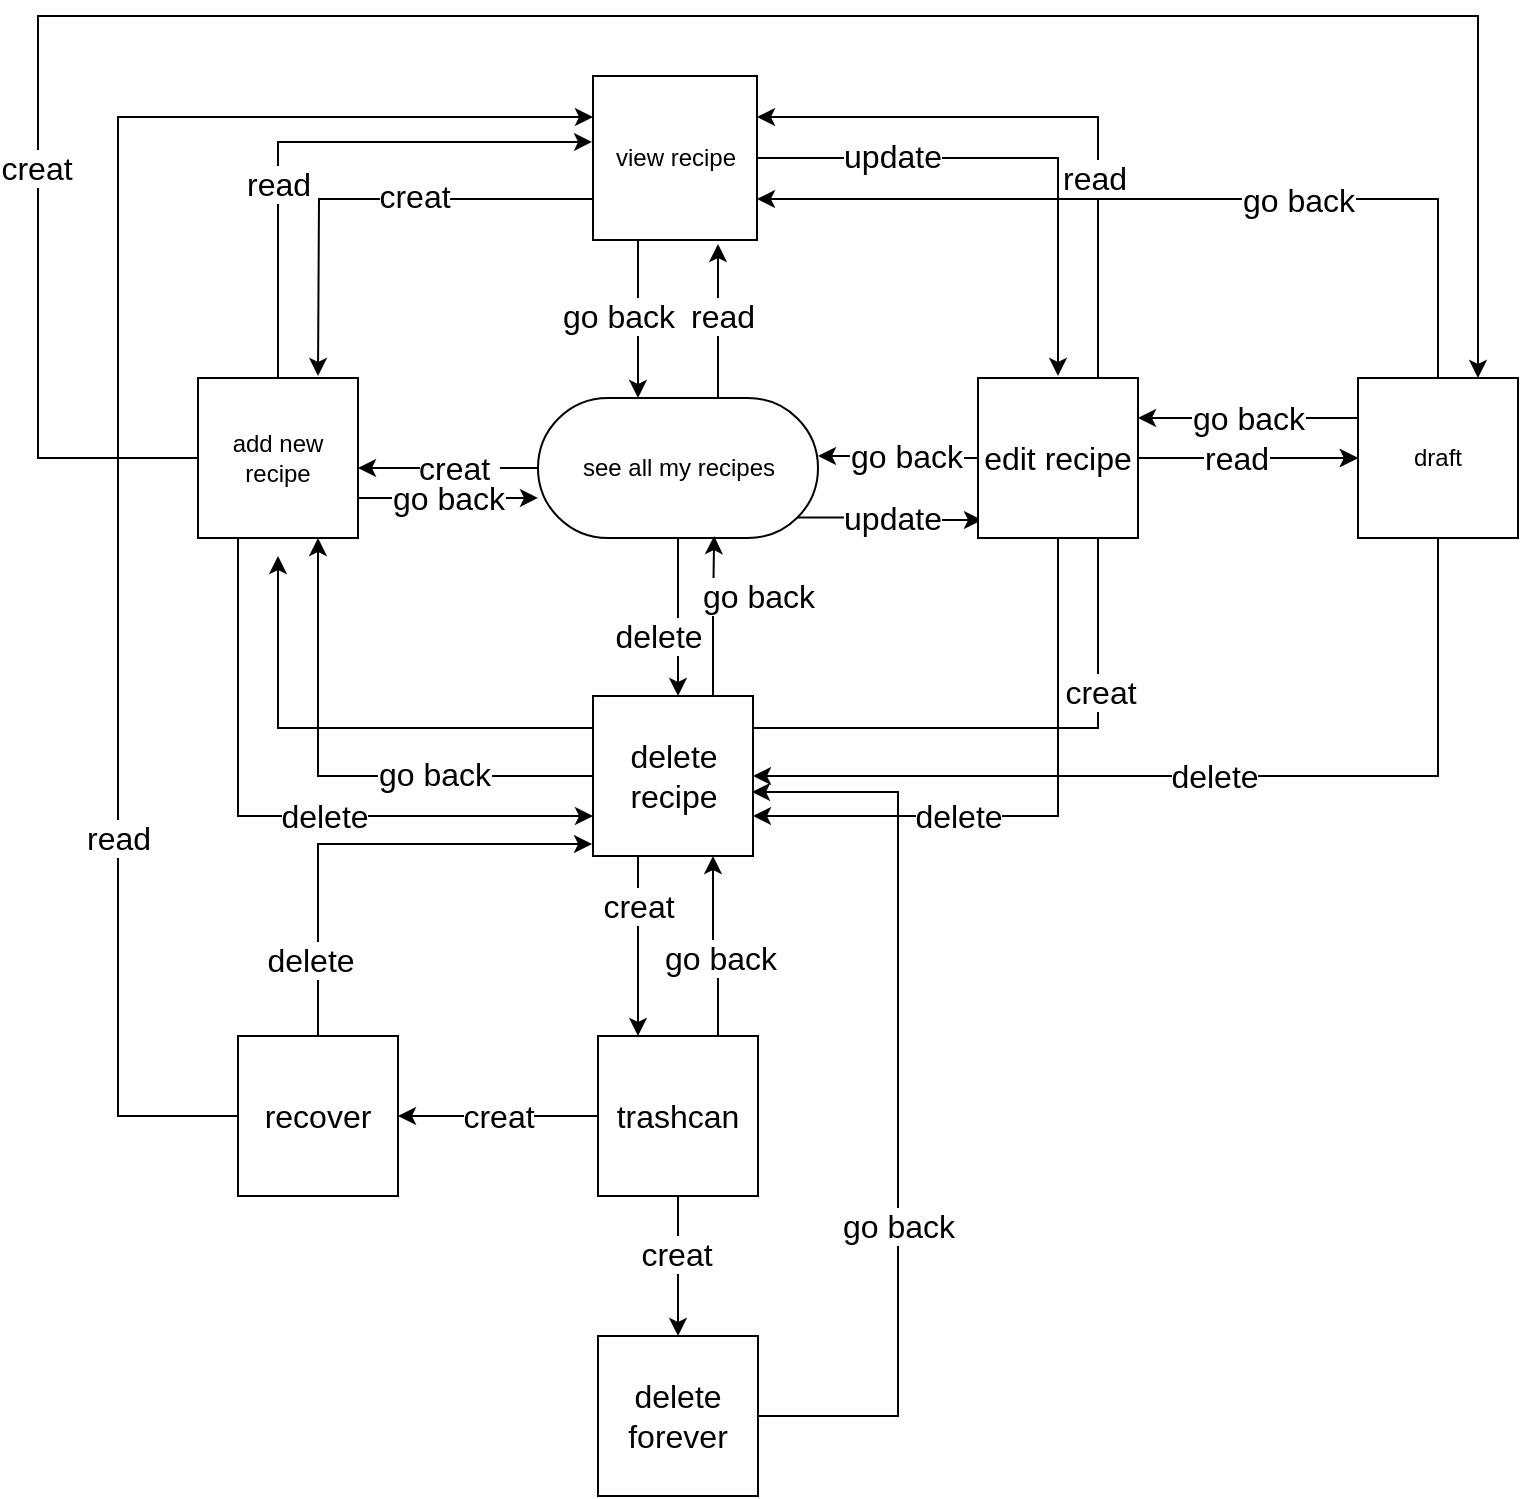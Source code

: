 <mxfile version="10.7.5" type="github"><diagram id="LH6EdxZAITDCjLod4Czq" name="Page-1"><mxGraphModel dx="918" dy="664" grid="1" gridSize="10" guides="1" tooltips="1" connect="1" arrows="1" fold="1" page="1" pageScale="1" pageWidth="827" pageHeight="1169" math="0" shadow="0"><root><mxCell id="0"/><mxCell id="1" parent="0"/><mxCell id="X4B3AXRwO7owqjpMTvH_-14" style="edgeStyle=orthogonalEdgeStyle;rounded=0;orthogonalLoop=1;jettySize=auto;html=1;" edge="1" parent="1" source="X4B3AXRwO7owqjpMTvH_-12"><mxGeometry relative="1" as="geometry"><mxPoint x="220" y="576" as="targetPoint"/><Array as="points"><mxPoint x="250" y="576"/><mxPoint x="250" y="576"/></Array></mxGeometry></mxCell><mxCell id="X4B3AXRwO7owqjpMTvH_-15" value="creat&amp;nbsp;" style="text;html=1;resizable=0;points=[];align=center;verticalAlign=middle;labelBackgroundColor=#ffffff;fontSize=16;" vertex="1" connectable="0" parent="X4B3AXRwO7owqjpMTvH_-14"><mxGeometry x="0.333" y="4" relative="1" as="geometry"><mxPoint x="20" y="-4" as="offset"/></mxGeometry></mxCell><mxCell id="X4B3AXRwO7owqjpMTvH_-37" value="delete" style="edgeStyle=orthogonalEdgeStyle;rounded=0;orthogonalLoop=1;jettySize=auto;html=1;fontSize=16;" edge="1" parent="1" source="X4B3AXRwO7owqjpMTvH_-12"><mxGeometry x="0.24" y="-10" relative="1" as="geometry"><mxPoint x="380" y="690" as="targetPoint"/><mxPoint as="offset"/></mxGeometry></mxCell><mxCell id="X4B3AXRwO7owqjpMTvH_-38" style="edgeStyle=orthogonalEdgeStyle;rounded=0;orthogonalLoop=1;jettySize=auto;html=1;exitX=0.5;exitY=0.5;exitDx=0;exitDy=-35;exitPerimeter=0;fontSize=16;" edge="1" parent="1" source="X4B3AXRwO7owqjpMTvH_-12"><mxGeometry relative="1" as="geometry"><mxPoint x="400" y="464" as="targetPoint"/><Array as="points"><mxPoint x="400" y="541"/><mxPoint x="400" y="464"/></Array></mxGeometry></mxCell><mxCell id="X4B3AXRwO7owqjpMTvH_-39" value="read" style="text;html=1;resizable=0;points=[];align=center;verticalAlign=middle;labelBackgroundColor=#ffffff;fontSize=16;" vertex="1" connectable="0" parent="X4B3AXRwO7owqjpMTvH_-38"><mxGeometry x="0.258" y="-2" relative="1" as="geometry"><mxPoint as="offset"/></mxGeometry></mxCell><mxCell id="X4B3AXRwO7owqjpMTvH_-40" value="update" style="edgeStyle=orthogonalEdgeStyle;rounded=0;orthogonalLoop=1;jettySize=auto;html=1;exitX=0;exitY=0;exitDx=129.745;exitDy=59.745;exitPerimeter=0;fontSize=16;entryX=0.025;entryY=0.888;entryDx=0;entryDy=0;entryPerimeter=0;" edge="1" parent="1" source="X4B3AXRwO7owqjpMTvH_-12" target="X4B3AXRwO7owqjpMTvH_-28"><mxGeometry relative="1" as="geometry"><mxPoint x="520" y="601" as="targetPoint"/></mxGeometry></mxCell><mxCell id="X4B3AXRwO7owqjpMTvH_-12" value="see all my recipes" style="html=1;dashed=0;whitespace=wrap;shape=mxgraph.dfd.start" vertex="1" parent="1"><mxGeometry x="310" y="541" width="140" height="70" as="geometry"/></mxCell><mxCell id="X4B3AXRwO7owqjpMTvH_-20" style="edgeStyle=orthogonalEdgeStyle;rounded=0;orthogonalLoop=1;jettySize=auto;html=1;entryX=-0.006;entryY=0.402;entryDx=0;entryDy=0;entryPerimeter=0;" edge="1" parent="1" source="X4B3AXRwO7owqjpMTvH_-17" target="X4B3AXRwO7owqjpMTvH_-18"><mxGeometry relative="1" as="geometry"><mxPoint x="180" y="401" as="targetPoint"/><Array as="points"><mxPoint x="180" y="413"/></Array></mxGeometry></mxCell><mxCell id="X4B3AXRwO7owqjpMTvH_-21" value="read&lt;br style=&quot;font-size: 16px;&quot;&gt;" style="text;html=1;resizable=0;points=[];align=center;verticalAlign=middle;labelBackgroundColor=#ffffff;fontSize=16;" vertex="1" connectable="0" parent="X4B3AXRwO7owqjpMTvH_-20"><mxGeometry x="-0.294" relative="1" as="geometry"><mxPoint as="offset"/></mxGeometry></mxCell><mxCell id="X4B3AXRwO7owqjpMTvH_-44" value="go back" style="edgeStyle=orthogonalEdgeStyle;rounded=0;orthogonalLoop=1;jettySize=auto;html=1;exitX=1;exitY=0.75;exitDx=0;exitDy=0;entryX=0;entryY=0.714;entryDx=0;entryDy=0;entryPerimeter=0;fontSize=16;" edge="1" parent="1" source="X4B3AXRwO7owqjpMTvH_-17" target="X4B3AXRwO7owqjpMTvH_-12"><mxGeometry relative="1" as="geometry"/></mxCell><mxCell id="X4B3AXRwO7owqjpMTvH_-55" style="edgeStyle=orthogonalEdgeStyle;rounded=0;orthogonalLoop=1;jettySize=auto;html=1;exitX=0.25;exitY=1;exitDx=0;exitDy=0;fontSize=16;entryX=0;entryY=0.75;entryDx=0;entryDy=0;" edge="1" parent="1" source="X4B3AXRwO7owqjpMTvH_-17" target="X4B3AXRwO7owqjpMTvH_-43"><mxGeometry relative="1" as="geometry"><mxPoint x="164" y="770" as="targetPoint"/></mxGeometry></mxCell><mxCell id="X4B3AXRwO7owqjpMTvH_-56" value="delete" style="text;html=1;resizable=0;points=[];align=center;verticalAlign=middle;labelBackgroundColor=#ffffff;fontSize=16;" vertex="1" connectable="0" parent="X4B3AXRwO7owqjpMTvH_-55"><mxGeometry x="-0.123" y="43" relative="1" as="geometry"><mxPoint x="43" y="43" as="offset"/></mxGeometry></mxCell><mxCell id="X4B3AXRwO7owqjpMTvH_-86" style="edgeStyle=orthogonalEdgeStyle;rounded=0;orthogonalLoop=1;jettySize=auto;html=1;exitX=0;exitY=0.5;exitDx=0;exitDy=0;entryX=0.75;entryY=0;entryDx=0;entryDy=0;fontSize=16;" edge="1" parent="1" source="X4B3AXRwO7owqjpMTvH_-17" target="X4B3AXRwO7owqjpMTvH_-59"><mxGeometry relative="1" as="geometry"><Array as="points"><mxPoint x="60" y="571"/><mxPoint x="60" y="350"/><mxPoint x="780" y="350"/></Array></mxGeometry></mxCell><mxCell id="X4B3AXRwO7owqjpMTvH_-87" value="creat" style="text;html=1;resizable=0;points=[];align=center;verticalAlign=middle;labelBackgroundColor=#ffffff;fontSize=16;" vertex="1" connectable="0" parent="X4B3AXRwO7owqjpMTvH_-86"><mxGeometry x="-0.626" y="1" relative="1" as="geometry"><mxPoint as="offset"/></mxGeometry></mxCell><mxCell id="X4B3AXRwO7owqjpMTvH_-17" value="add new recipe&lt;br&gt;" style="whiteSpace=wrap;html=1;aspect=fixed;" vertex="1" parent="1"><mxGeometry x="140" y="531" width="80" height="80" as="geometry"/></mxCell><mxCell id="X4B3AXRwO7owqjpMTvH_-22" value="go back" style="edgeStyle=orthogonalEdgeStyle;rounded=0;orthogonalLoop=1;jettySize=auto;html=1;exitX=0.5;exitY=1;exitDx=0;exitDy=0;fontSize=16;" edge="1" parent="1" source="X4B3AXRwO7owqjpMTvH_-18"><mxGeometry x="0.163" y="-10" relative="1" as="geometry"><mxPoint x="360" y="541" as="targetPoint"/><Array as="points"><mxPoint x="360" y="462"/><mxPoint x="360" y="541"/></Array><mxPoint as="offset"/></mxGeometry></mxCell><mxCell id="X4B3AXRwO7owqjpMTvH_-31" style="edgeStyle=orthogonalEdgeStyle;rounded=0;orthogonalLoop=1;jettySize=auto;html=1;fontSize=16;" edge="1" parent="1" source="X4B3AXRwO7owqjpMTvH_-18"><mxGeometry relative="1" as="geometry"><mxPoint x="570" y="530" as="targetPoint"/><Array as="points"><mxPoint x="570" y="421"/><mxPoint x="570" y="530"/></Array></mxGeometry></mxCell><mxCell id="X4B3AXRwO7owqjpMTvH_-32" value="update&lt;br&gt;" style="text;html=1;resizable=0;points=[];align=center;verticalAlign=middle;labelBackgroundColor=#ffffff;fontSize=16;" vertex="1" connectable="0" parent="X4B3AXRwO7owqjpMTvH_-31"><mxGeometry x="-0.484" y="1" relative="1" as="geometry"><mxPoint as="offset"/></mxGeometry></mxCell><mxCell id="X4B3AXRwO7owqjpMTvH_-47" style="edgeStyle=orthogonalEdgeStyle;rounded=0;orthogonalLoop=1;jettySize=auto;html=1;exitX=0;exitY=0.75;exitDx=0;exitDy=0;fontSize=16;" edge="1" parent="1" source="X4B3AXRwO7owqjpMTvH_-18"><mxGeometry relative="1" as="geometry"><mxPoint x="200" y="530" as="targetPoint"/></mxGeometry></mxCell><mxCell id="X4B3AXRwO7owqjpMTvH_-48" value="creat" style="text;html=1;resizable=0;points=[];align=center;verticalAlign=middle;labelBackgroundColor=#ffffff;fontSize=16;" vertex="1" connectable="0" parent="X4B3AXRwO7owqjpMTvH_-47"><mxGeometry x="-0.203" y="-2" relative="1" as="geometry"><mxPoint as="offset"/></mxGeometry></mxCell><mxCell id="X4B3AXRwO7owqjpMTvH_-18" value="view recipe" style="whiteSpace=wrap;html=1;aspect=fixed;" vertex="1" parent="1"><mxGeometry x="337.5" y="380" width="82" height="82" as="geometry"/></mxCell><mxCell id="X4B3AXRwO7owqjpMTvH_-33" style="edgeStyle=orthogonalEdgeStyle;rounded=0;orthogonalLoop=1;jettySize=auto;html=1;fontSize=16;entryX=1;entryY=0.414;entryDx=0;entryDy=0;entryPerimeter=0;" edge="1" parent="1" source="X4B3AXRwO7owqjpMTvH_-28" target="X4B3AXRwO7owqjpMTvH_-12"><mxGeometry relative="1" as="geometry"><mxPoint x="460" y="571" as="targetPoint"/></mxGeometry></mxCell><mxCell id="X4B3AXRwO7owqjpMTvH_-34" value="go back" style="text;html=1;resizable=0;points=[];align=center;verticalAlign=middle;labelBackgroundColor=#ffffff;fontSize=16;" vertex="1" connectable="0" parent="X4B3AXRwO7owqjpMTvH_-33"><mxGeometry x="0.343" y="2" relative="1" as="geometry"><mxPoint x="17" y="-2" as="offset"/></mxGeometry></mxCell><mxCell id="X4B3AXRwO7owqjpMTvH_-41" style="edgeStyle=orthogonalEdgeStyle;rounded=0;orthogonalLoop=1;jettySize=auto;html=1;exitX=0.75;exitY=0;exitDx=0;exitDy=0;fontSize=16;entryX=1;entryY=0.25;entryDx=0;entryDy=0;" edge="1" parent="1" source="X4B3AXRwO7owqjpMTvH_-28" target="X4B3AXRwO7owqjpMTvH_-18"><mxGeometry relative="1" as="geometry"><mxPoint x="650" y="410" as="targetPoint"/></mxGeometry></mxCell><mxCell id="X4B3AXRwO7owqjpMTvH_-42" value="read" style="text;html=1;resizable=0;points=[];align=center;verticalAlign=middle;labelBackgroundColor=#ffffff;fontSize=16;" vertex="1" connectable="0" parent="X4B3AXRwO7owqjpMTvH_-41"><mxGeometry x="-0.333" y="2" relative="1" as="geometry"><mxPoint as="offset"/></mxGeometry></mxCell><mxCell id="X4B3AXRwO7owqjpMTvH_-51" style="edgeStyle=orthogonalEdgeStyle;rounded=0;orthogonalLoop=1;jettySize=auto;html=1;exitX=0.5;exitY=1;exitDx=0;exitDy=0;entryX=1;entryY=0.75;entryDx=0;entryDy=0;fontSize=16;" edge="1" parent="1" source="X4B3AXRwO7owqjpMTvH_-28" target="X4B3AXRwO7owqjpMTvH_-43"><mxGeometry relative="1" as="geometry"/></mxCell><mxCell id="X4B3AXRwO7owqjpMTvH_-52" value="delete" style="text;html=1;resizable=0;points=[];align=center;verticalAlign=middle;labelBackgroundColor=#ffffff;fontSize=16;" vertex="1" connectable="0" parent="X4B3AXRwO7owqjpMTvH_-51"><mxGeometry x="-0.546" y="-1" relative="1" as="geometry"><mxPoint x="-49" y="73" as="offset"/></mxGeometry></mxCell><mxCell id="X4B3AXRwO7owqjpMTvH_-53" style="edgeStyle=orthogonalEdgeStyle;rounded=0;orthogonalLoop=1;jettySize=auto;html=1;exitX=0.75;exitY=1;exitDx=0;exitDy=0;fontSize=16;" edge="1" parent="1" source="X4B3AXRwO7owqjpMTvH_-28"><mxGeometry relative="1" as="geometry"><mxPoint x="180" y="620" as="targetPoint"/><Array as="points"><mxPoint x="590" y="706"/><mxPoint x="180" y="706"/></Array></mxGeometry></mxCell><mxCell id="X4B3AXRwO7owqjpMTvH_-54" value="creat" style="text;html=1;resizable=0;points=[];align=center;verticalAlign=middle;labelBackgroundColor=#ffffff;fontSize=16;" vertex="1" connectable="0" parent="X4B3AXRwO7owqjpMTvH_-53"><mxGeometry x="-0.739" y="1" relative="1" as="geometry"><mxPoint as="offset"/></mxGeometry></mxCell><mxCell id="X4B3AXRwO7owqjpMTvH_-58" style="edgeStyle=orthogonalEdgeStyle;rounded=0;orthogonalLoop=1;jettySize=auto;html=1;exitX=1;exitY=0.5;exitDx=0;exitDy=0;fontSize=16;entryX=0;entryY=0.5;entryDx=0;entryDy=0;" edge="1" parent="1" source="X4B3AXRwO7owqjpMTvH_-28" target="X4B3AXRwO7owqjpMTvH_-59"><mxGeometry relative="1" as="geometry"><mxPoint x="630" y="571" as="targetPoint"/></mxGeometry></mxCell><mxCell id="X4B3AXRwO7owqjpMTvH_-61" value="" style="edgeStyle=orthogonalEdgeStyle;rounded=0;orthogonalLoop=1;jettySize=auto;html=1;fontSize=16;" edge="1" parent="1" source="X4B3AXRwO7owqjpMTvH_-28" target="X4B3AXRwO7owqjpMTvH_-59"><mxGeometry relative="1" as="geometry"/></mxCell><mxCell id="X4B3AXRwO7owqjpMTvH_-62" value="read" style="text;html=1;resizable=0;points=[];align=center;verticalAlign=middle;labelBackgroundColor=#ffffff;fontSize=16;" vertex="1" connectable="0" parent="X4B3AXRwO7owqjpMTvH_-61"><mxGeometry x="-0.267" y="-1" relative="1" as="geometry"><mxPoint x="8" y="-1" as="offset"/></mxGeometry></mxCell><mxCell id="X4B3AXRwO7owqjpMTvH_-28" value="edit recipe" style="whiteSpace=wrap;html=1;aspect=fixed;fontSize=16;" vertex="1" parent="1"><mxGeometry x="530" y="531" width="80" height="80" as="geometry"/></mxCell><mxCell id="X4B3AXRwO7owqjpMTvH_-49" style="edgeStyle=orthogonalEdgeStyle;rounded=0;orthogonalLoop=1;jettySize=auto;html=1;exitX=0.75;exitY=0;exitDx=0;exitDy=0;entryX=0.629;entryY=0.986;entryDx=0;entryDy=0;entryPerimeter=0;fontSize=16;" edge="1" parent="1" source="X4B3AXRwO7owqjpMTvH_-43" target="X4B3AXRwO7owqjpMTvH_-12"><mxGeometry relative="1" as="geometry"/></mxCell><mxCell id="X4B3AXRwO7owqjpMTvH_-50" value="go back" style="text;html=1;resizable=0;points=[];align=center;verticalAlign=middle;labelBackgroundColor=#ffffff;fontSize=16;" vertex="1" connectable="0" parent="X4B3AXRwO7owqjpMTvH_-49"><mxGeometry y="-2" relative="1" as="geometry"><mxPoint x="19.5" y="-10" as="offset"/></mxGeometry></mxCell><mxCell id="X4B3AXRwO7owqjpMTvH_-64" value="creat" style="edgeStyle=orthogonalEdgeStyle;rounded=0;orthogonalLoop=1;jettySize=auto;html=1;exitX=0.5;exitY=1;exitDx=0;exitDy=0;fontSize=16;" edge="1" parent="1" source="X4B3AXRwO7owqjpMTvH_-43" target="X4B3AXRwO7owqjpMTvH_-65"><mxGeometry x="-0.209" relative="1" as="geometry"><mxPoint x="378" y="810" as="targetPoint"/><Array as="points"><mxPoint x="360" y="770"/></Array><mxPoint as="offset"/></mxGeometry></mxCell><mxCell id="X4B3AXRwO7owqjpMTvH_-88" style="edgeStyle=orthogonalEdgeStyle;rounded=0;orthogonalLoop=1;jettySize=auto;html=1;entryX=0.75;entryY=1;entryDx=0;entryDy=0;fontSize=16;" edge="1" parent="1" source="X4B3AXRwO7owqjpMTvH_-43" target="X4B3AXRwO7owqjpMTvH_-17"><mxGeometry relative="1" as="geometry"/></mxCell><mxCell id="X4B3AXRwO7owqjpMTvH_-89" value="go back&lt;br&gt;" style="text;html=1;resizable=0;points=[];align=center;verticalAlign=middle;labelBackgroundColor=#ffffff;fontSize=16;" vertex="1" connectable="0" parent="X4B3AXRwO7owqjpMTvH_-88"><mxGeometry x="-0.372" y="-1" relative="1" as="geometry"><mxPoint x="1" as="offset"/></mxGeometry></mxCell><mxCell id="X4B3AXRwO7owqjpMTvH_-43" value="delete recipe" style="whiteSpace=wrap;html=1;aspect=fixed;fontSize=16;" vertex="1" parent="1"><mxGeometry x="337.5" y="690" width="80" height="80" as="geometry"/></mxCell><mxCell id="X4B3AXRwO7owqjpMTvH_-66" value="go back" style="edgeStyle=orthogonalEdgeStyle;rounded=0;orthogonalLoop=1;jettySize=auto;html=1;exitX=0;exitY=0.25;exitDx=0;exitDy=0;entryX=1;entryY=0.25;entryDx=0;entryDy=0;fontSize=16;" edge="1" parent="1" source="X4B3AXRwO7owqjpMTvH_-59" target="X4B3AXRwO7owqjpMTvH_-28"><mxGeometry relative="1" as="geometry"/></mxCell><mxCell id="X4B3AXRwO7owqjpMTvH_-67" value="go back" style="edgeStyle=orthogonalEdgeStyle;rounded=0;orthogonalLoop=1;jettySize=auto;html=1;exitX=0.5;exitY=0;exitDx=0;exitDy=0;entryX=1;entryY=0.75;entryDx=0;entryDy=0;fontSize=16;" edge="1" parent="1" source="X4B3AXRwO7owqjpMTvH_-59" target="X4B3AXRwO7owqjpMTvH_-18"><mxGeometry x="-0.259" relative="1" as="geometry"><mxPoint as="offset"/></mxGeometry></mxCell><mxCell id="X4B3AXRwO7owqjpMTvH_-68" value="delete" style="edgeStyle=orthogonalEdgeStyle;rounded=0;orthogonalLoop=1;jettySize=auto;html=1;exitX=0.5;exitY=1;exitDx=0;exitDy=0;entryX=1;entryY=0.5;entryDx=0;entryDy=0;fontSize=16;" edge="1" parent="1" source="X4B3AXRwO7owqjpMTvH_-59" target="X4B3AXRwO7owqjpMTvH_-43"><mxGeometry relative="1" as="geometry"/></mxCell><mxCell id="X4B3AXRwO7owqjpMTvH_-59" value="draft" style="whiteSpace=wrap;html=1;aspect=fixed;" vertex="1" parent="1"><mxGeometry x="720" y="531" width="80" height="80" as="geometry"/></mxCell><mxCell id="X4B3AXRwO7owqjpMTvH_-75" style="edgeStyle=orthogonalEdgeStyle;rounded=0;orthogonalLoop=1;jettySize=auto;html=1;exitX=0.75;exitY=0;exitDx=0;exitDy=0;entryX=0.75;entryY=1;entryDx=0;entryDy=0;fontSize=16;" edge="1" parent="1" source="X4B3AXRwO7owqjpMTvH_-65" target="X4B3AXRwO7owqjpMTvH_-43"><mxGeometry relative="1" as="geometry"/></mxCell><mxCell id="X4B3AXRwO7owqjpMTvH_-76" value="go back&lt;br&gt;" style="text;html=1;resizable=0;points=[];align=center;verticalAlign=middle;labelBackgroundColor=#ffffff;fontSize=16;" vertex="1" connectable="0" parent="X4B3AXRwO7owqjpMTvH_-75"><mxGeometry x="0.014" y="1" relative="1" as="geometry"><mxPoint x="3" y="5" as="offset"/></mxGeometry></mxCell><mxCell id="X4B3AXRwO7owqjpMTvH_-81" value="creat" style="edgeStyle=orthogonalEdgeStyle;rounded=0;orthogonalLoop=1;jettySize=auto;html=1;exitX=0;exitY=0.5;exitDx=0;exitDy=0;entryX=1;entryY=0.5;entryDx=0;entryDy=0;fontSize=16;" edge="1" parent="1" source="X4B3AXRwO7owqjpMTvH_-65" target="X4B3AXRwO7owqjpMTvH_-79"><mxGeometry relative="1" as="geometry"/></mxCell><mxCell id="X4B3AXRwO7owqjpMTvH_-92" style="edgeStyle=orthogonalEdgeStyle;rounded=0;orthogonalLoop=1;jettySize=auto;html=1;exitX=0.5;exitY=1;exitDx=0;exitDy=0;fontSize=16;entryX=0.5;entryY=0;entryDx=0;entryDy=0;" edge="1" parent="1" source="X4B3AXRwO7owqjpMTvH_-65" target="X4B3AXRwO7owqjpMTvH_-93"><mxGeometry relative="1" as="geometry"><mxPoint x="380" y="1000" as="targetPoint"/><Array as="points"/></mxGeometry></mxCell><mxCell id="X4B3AXRwO7owqjpMTvH_-94" value="creat" style="text;html=1;resizable=0;points=[];align=center;verticalAlign=middle;labelBackgroundColor=#ffffff;fontSize=16;" vertex="1" connectable="0" parent="X4B3AXRwO7owqjpMTvH_-92"><mxGeometry x="-0.167" y="-1" relative="1" as="geometry"><mxPoint as="offset"/></mxGeometry></mxCell><mxCell id="X4B3AXRwO7owqjpMTvH_-65" value="&lt;font style=&quot;font-size: 16px&quot;&gt;trashcan&lt;/font&gt;" style="whiteSpace=wrap;html=1;aspect=fixed;" vertex="1" parent="1"><mxGeometry x="340" y="860" width="80" height="80" as="geometry"/></mxCell><mxCell id="X4B3AXRwO7owqjpMTvH_-82" style="edgeStyle=orthogonalEdgeStyle;rounded=0;orthogonalLoop=1;jettySize=auto;html=1;exitX=0;exitY=0.5;exitDx=0;exitDy=0;entryX=0;entryY=0.25;entryDx=0;entryDy=0;fontSize=16;" edge="1" parent="1" source="X4B3AXRwO7owqjpMTvH_-79" target="X4B3AXRwO7owqjpMTvH_-18"><mxGeometry relative="1" as="geometry"><Array as="points"><mxPoint x="100" y="900"/><mxPoint x="100" y="401"/></Array></mxGeometry></mxCell><mxCell id="X4B3AXRwO7owqjpMTvH_-83" value="read" style="text;html=1;resizable=0;points=[];align=center;verticalAlign=middle;labelBackgroundColor=#ffffff;fontSize=16;" vertex="1" connectable="0" parent="X4B3AXRwO7owqjpMTvH_-82"><mxGeometry x="-0.501" relative="1" as="geometry"><mxPoint as="offset"/></mxGeometry></mxCell><mxCell id="X4B3AXRwO7owqjpMTvH_-90" style="edgeStyle=orthogonalEdgeStyle;rounded=0;orthogonalLoop=1;jettySize=auto;html=1;exitX=0.5;exitY=0;exitDx=0;exitDy=0;entryX=-0.006;entryY=0.925;entryDx=0;entryDy=0;entryPerimeter=0;fontSize=16;" edge="1" parent="1" source="X4B3AXRwO7owqjpMTvH_-79" target="X4B3AXRwO7owqjpMTvH_-43"><mxGeometry relative="1" as="geometry"/></mxCell><mxCell id="X4B3AXRwO7owqjpMTvH_-91" value="delete&lt;br&gt;" style="text;html=1;resizable=0;points=[];align=center;verticalAlign=middle;labelBackgroundColor=#ffffff;fontSize=16;" vertex="1" connectable="0" parent="X4B3AXRwO7owqjpMTvH_-90"><mxGeometry x="-0.674" y="4" relative="1" as="geometry"><mxPoint as="offset"/></mxGeometry></mxCell><mxCell id="X4B3AXRwO7owqjpMTvH_-79" value="recover" style="whiteSpace=wrap;html=1;aspect=fixed;fontSize=16;" vertex="1" parent="1"><mxGeometry x="160" y="860" width="80" height="80" as="geometry"/></mxCell><mxCell id="X4B3AXRwO7owqjpMTvH_-99" style="edgeStyle=orthogonalEdgeStyle;rounded=0;orthogonalLoop=1;jettySize=auto;html=1;exitX=1;exitY=0.5;exitDx=0;exitDy=0;entryX=0.994;entryY=0.6;entryDx=0;entryDy=0;entryPerimeter=0;fontSize=16;" edge="1" parent="1" source="X4B3AXRwO7owqjpMTvH_-93" target="X4B3AXRwO7owqjpMTvH_-43"><mxGeometry relative="1" as="geometry"><Array as="points"><mxPoint x="490" y="1050"/><mxPoint x="490" y="738"/></Array></mxGeometry></mxCell><mxCell id="X4B3AXRwO7owqjpMTvH_-100" value="go back" style="text;html=1;resizable=0;points=[];align=center;verticalAlign=middle;labelBackgroundColor=#ffffff;fontSize=16;" vertex="1" connectable="0" parent="X4B3AXRwO7owqjpMTvH_-99"><mxGeometry x="-0.275" relative="1" as="geometry"><mxPoint as="offset"/></mxGeometry></mxCell><mxCell id="X4B3AXRwO7owqjpMTvH_-93" value="delete forever" style="whiteSpace=wrap;html=1;aspect=fixed;fontSize=16;" vertex="1" parent="1"><mxGeometry x="340" y="1010" width="80" height="80" as="geometry"/></mxCell></root></mxGraphModel></diagram></mxfile>
